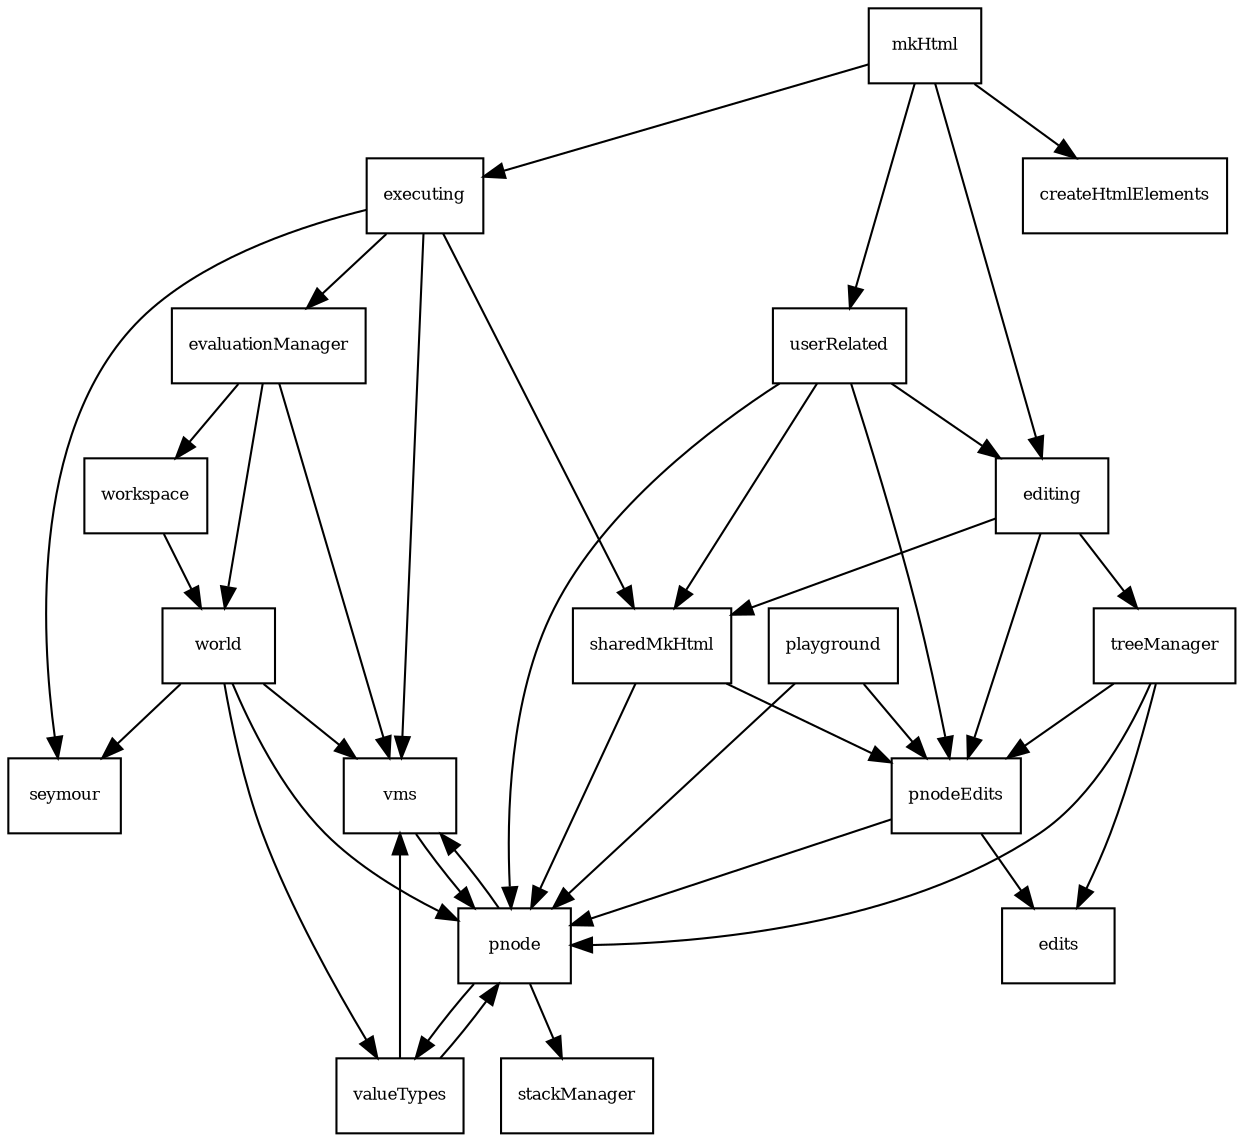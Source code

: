 digraph Depends {

   gsize="8,6"; ratio=fill;
   node[fontsize=8, shape=rectangle];

   //edits -> assert ;
   //edits -> collections ;

   evaluationManager -> vms ;
   evaluationManager -> workspace ;
   evaluationManager -> world ;

   editing -> sharedMkHtml ;
   editing -> pnodeEdits ;
   editing -> treeManager ;

   executing -> sharedMkHtml ;
   executing -> evaluationManager ;
   executing -> seymour ;
   executing -> vms ;


   mkHtml -> createHtmlElements ;
   mkHtml -> executing ;
   mkHtml -> editing ;
   mkHtml -> userRelated ;

   //pageManipulation -> assert ;
   //pageManipulation -> collections ;

   //playground -> assert ;
   //playground -> collections ;
   playground -> pnode ;
   playground -> pnodeEdits ;

   //pnode -> assert ;
   //pnode -> collections ;
   pnode -> stackManager ;
   pnode -> valueTypes ;
   pnode -> vms ;

   //pnodeEdits -> assert ;
   //pnodeEdits -> collections ;
   pnodeEdits -> edits ;
   pnodeEdits -> pnode ;

   sharedMkHtml -> pnode ;
   sharedMkHtml -> pnodeEdits ;

   //treeManager -> asssert ;
   //treeManager -> collections ;
   treeManager -> edits ;
   treeManager -> pnode ;
   treeManager -> pnodeEdits ;

   userRelated -> editing ;
   userRelated -> pnodeEdits ;
   userRelated -> pnode ;
   userRelated -> sharedMkHtml ;
   
   //turtleTest -> seymour ;

   //valueTypes -> assert ;
   //valueTypes -> collections ;
   valueTypes -> pnode ;
   valueTypes -> vms ;

   //vms -> assert ;
   //vms -> collections ;
   vms -> pnode ;

   workspace -> world ;

   //world -> assert ;
   //world -> collections ;
   world -> pnode ;
   world -> seymour ;
   world -> valueTypes ;
   world -> vms ;
}
